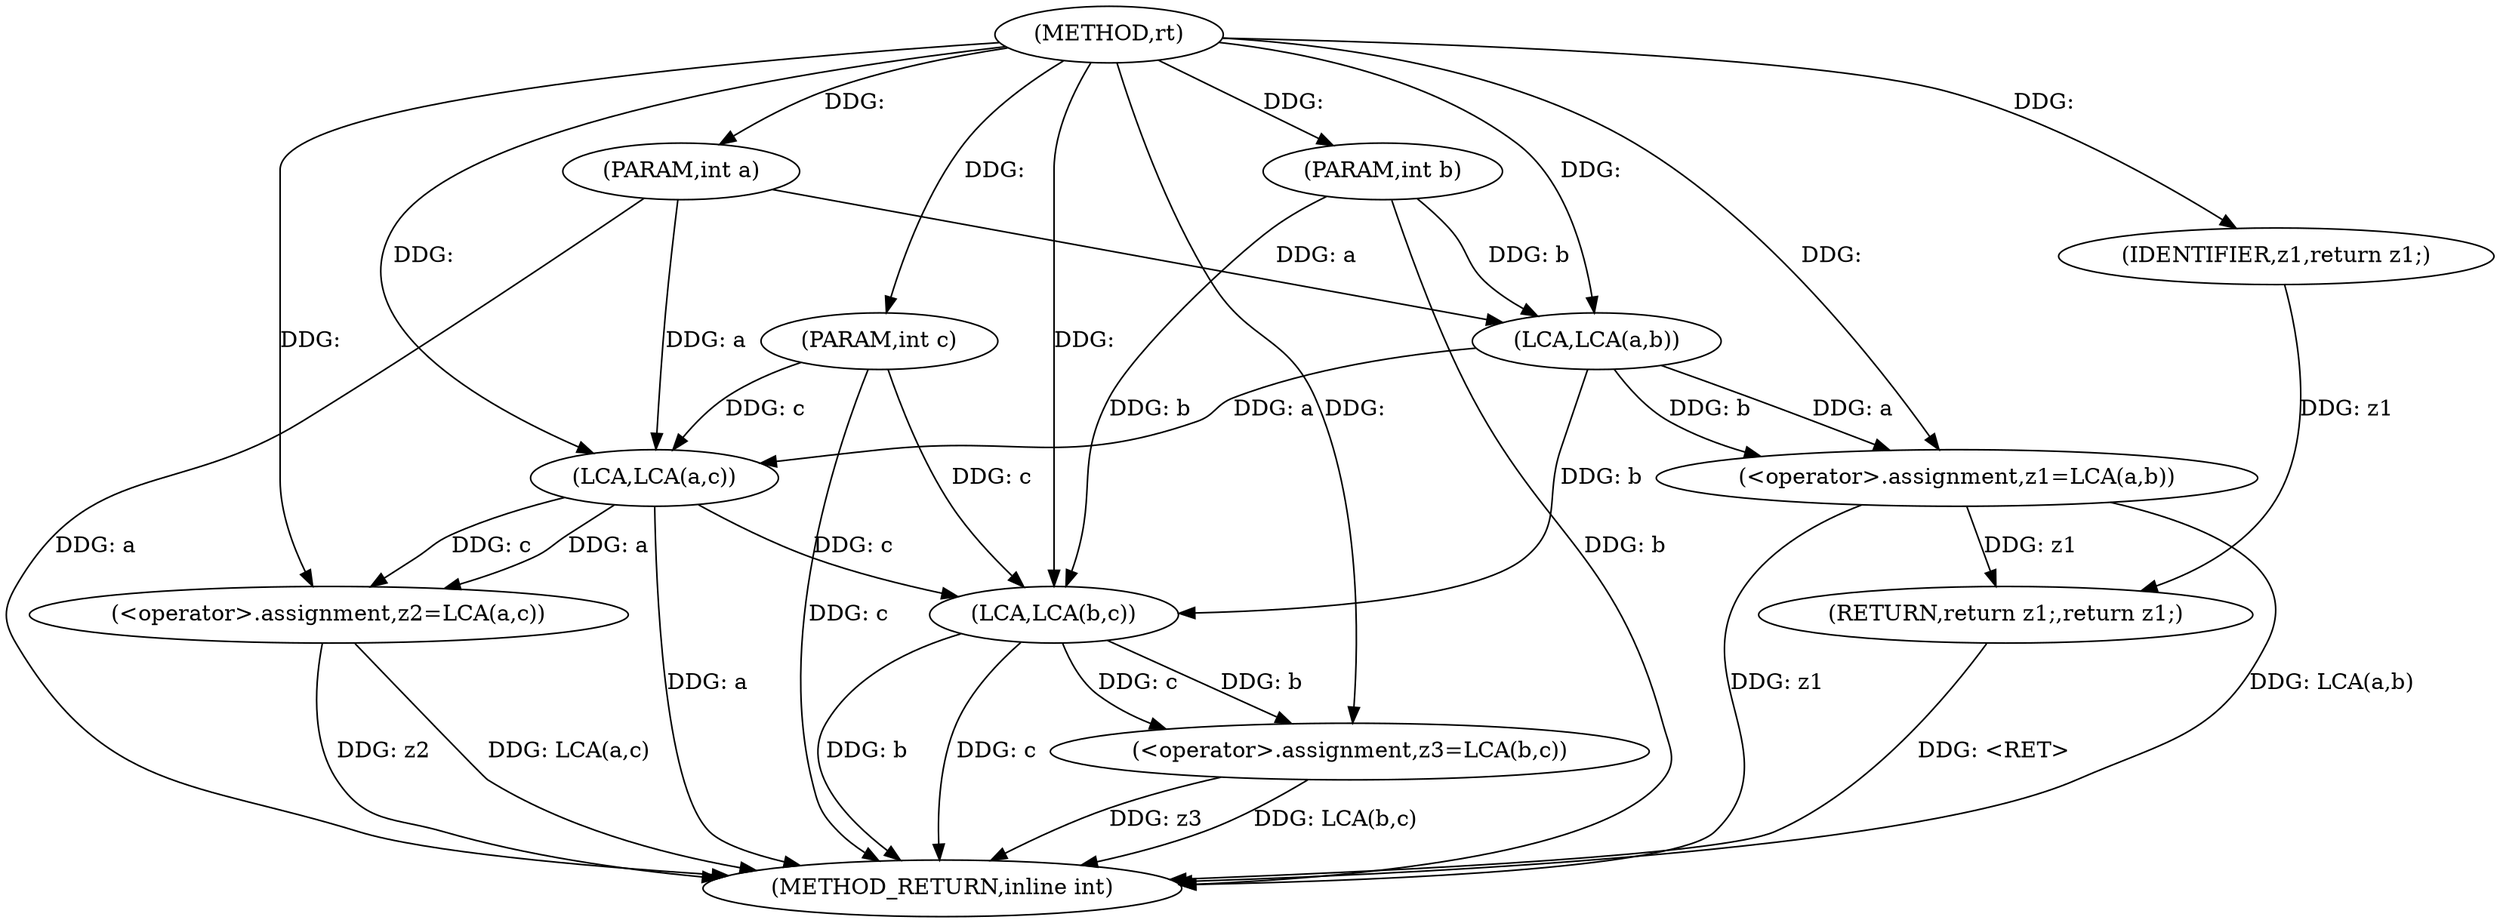digraph "rt" {  
"1000465" [label = "(METHOD,rt)" ]
"1000496" [label = "(METHOD_RETURN,inline int)" ]
"1000466" [label = "(PARAM,int a)" ]
"1000467" [label = "(PARAM,int b)" ]
"1000468" [label = "(PARAM,int c)" ]
"1000471" [label = "(<operator>.assignment,z1=LCA(a,b))" ]
"1000477" [label = "(<operator>.assignment,z2=LCA(a,c))" ]
"1000483" [label = "(<operator>.assignment,z3=LCA(b,c))" ]
"1000489" [label = "(RETURN,return z1;,return z1;)" ]
"1000490" [label = "(IDENTIFIER,z1,return z1;)" ]
"1000473" [label = "(LCA,LCA(a,b))" ]
"1000479" [label = "(LCA,LCA(a,c))" ]
"1000485" [label = "(LCA,LCA(b,c))" ]
  "1000489" -> "1000496"  [ label = "DDG: <RET>"] 
  "1000466" -> "1000496"  [ label = "DDG: a"] 
  "1000467" -> "1000496"  [ label = "DDG: b"] 
  "1000468" -> "1000496"  [ label = "DDG: c"] 
  "1000471" -> "1000496"  [ label = "DDG: z1"] 
  "1000471" -> "1000496"  [ label = "DDG: LCA(a,b)"] 
  "1000477" -> "1000496"  [ label = "DDG: z2"] 
  "1000479" -> "1000496"  [ label = "DDG: a"] 
  "1000477" -> "1000496"  [ label = "DDG: LCA(a,c)"] 
  "1000483" -> "1000496"  [ label = "DDG: z3"] 
  "1000485" -> "1000496"  [ label = "DDG: b"] 
  "1000485" -> "1000496"  [ label = "DDG: c"] 
  "1000483" -> "1000496"  [ label = "DDG: LCA(b,c)"] 
  "1000465" -> "1000466"  [ label = "DDG: "] 
  "1000465" -> "1000467"  [ label = "DDG: "] 
  "1000465" -> "1000468"  [ label = "DDG: "] 
  "1000473" -> "1000471"  [ label = "DDG: b"] 
  "1000473" -> "1000471"  [ label = "DDG: a"] 
  "1000479" -> "1000477"  [ label = "DDG: c"] 
  "1000479" -> "1000477"  [ label = "DDG: a"] 
  "1000485" -> "1000483"  [ label = "DDG: b"] 
  "1000485" -> "1000483"  [ label = "DDG: c"] 
  "1000490" -> "1000489"  [ label = "DDG: z1"] 
  "1000471" -> "1000489"  [ label = "DDG: z1"] 
  "1000465" -> "1000471"  [ label = "DDG: "] 
  "1000465" -> "1000477"  [ label = "DDG: "] 
  "1000465" -> "1000483"  [ label = "DDG: "] 
  "1000465" -> "1000490"  [ label = "DDG: "] 
  "1000466" -> "1000473"  [ label = "DDG: a"] 
  "1000465" -> "1000473"  [ label = "DDG: "] 
  "1000467" -> "1000473"  [ label = "DDG: b"] 
  "1000473" -> "1000479"  [ label = "DDG: a"] 
  "1000466" -> "1000479"  [ label = "DDG: a"] 
  "1000465" -> "1000479"  [ label = "DDG: "] 
  "1000468" -> "1000479"  [ label = "DDG: c"] 
  "1000473" -> "1000485"  [ label = "DDG: b"] 
  "1000467" -> "1000485"  [ label = "DDG: b"] 
  "1000465" -> "1000485"  [ label = "DDG: "] 
  "1000479" -> "1000485"  [ label = "DDG: c"] 
  "1000468" -> "1000485"  [ label = "DDG: c"] 
}
